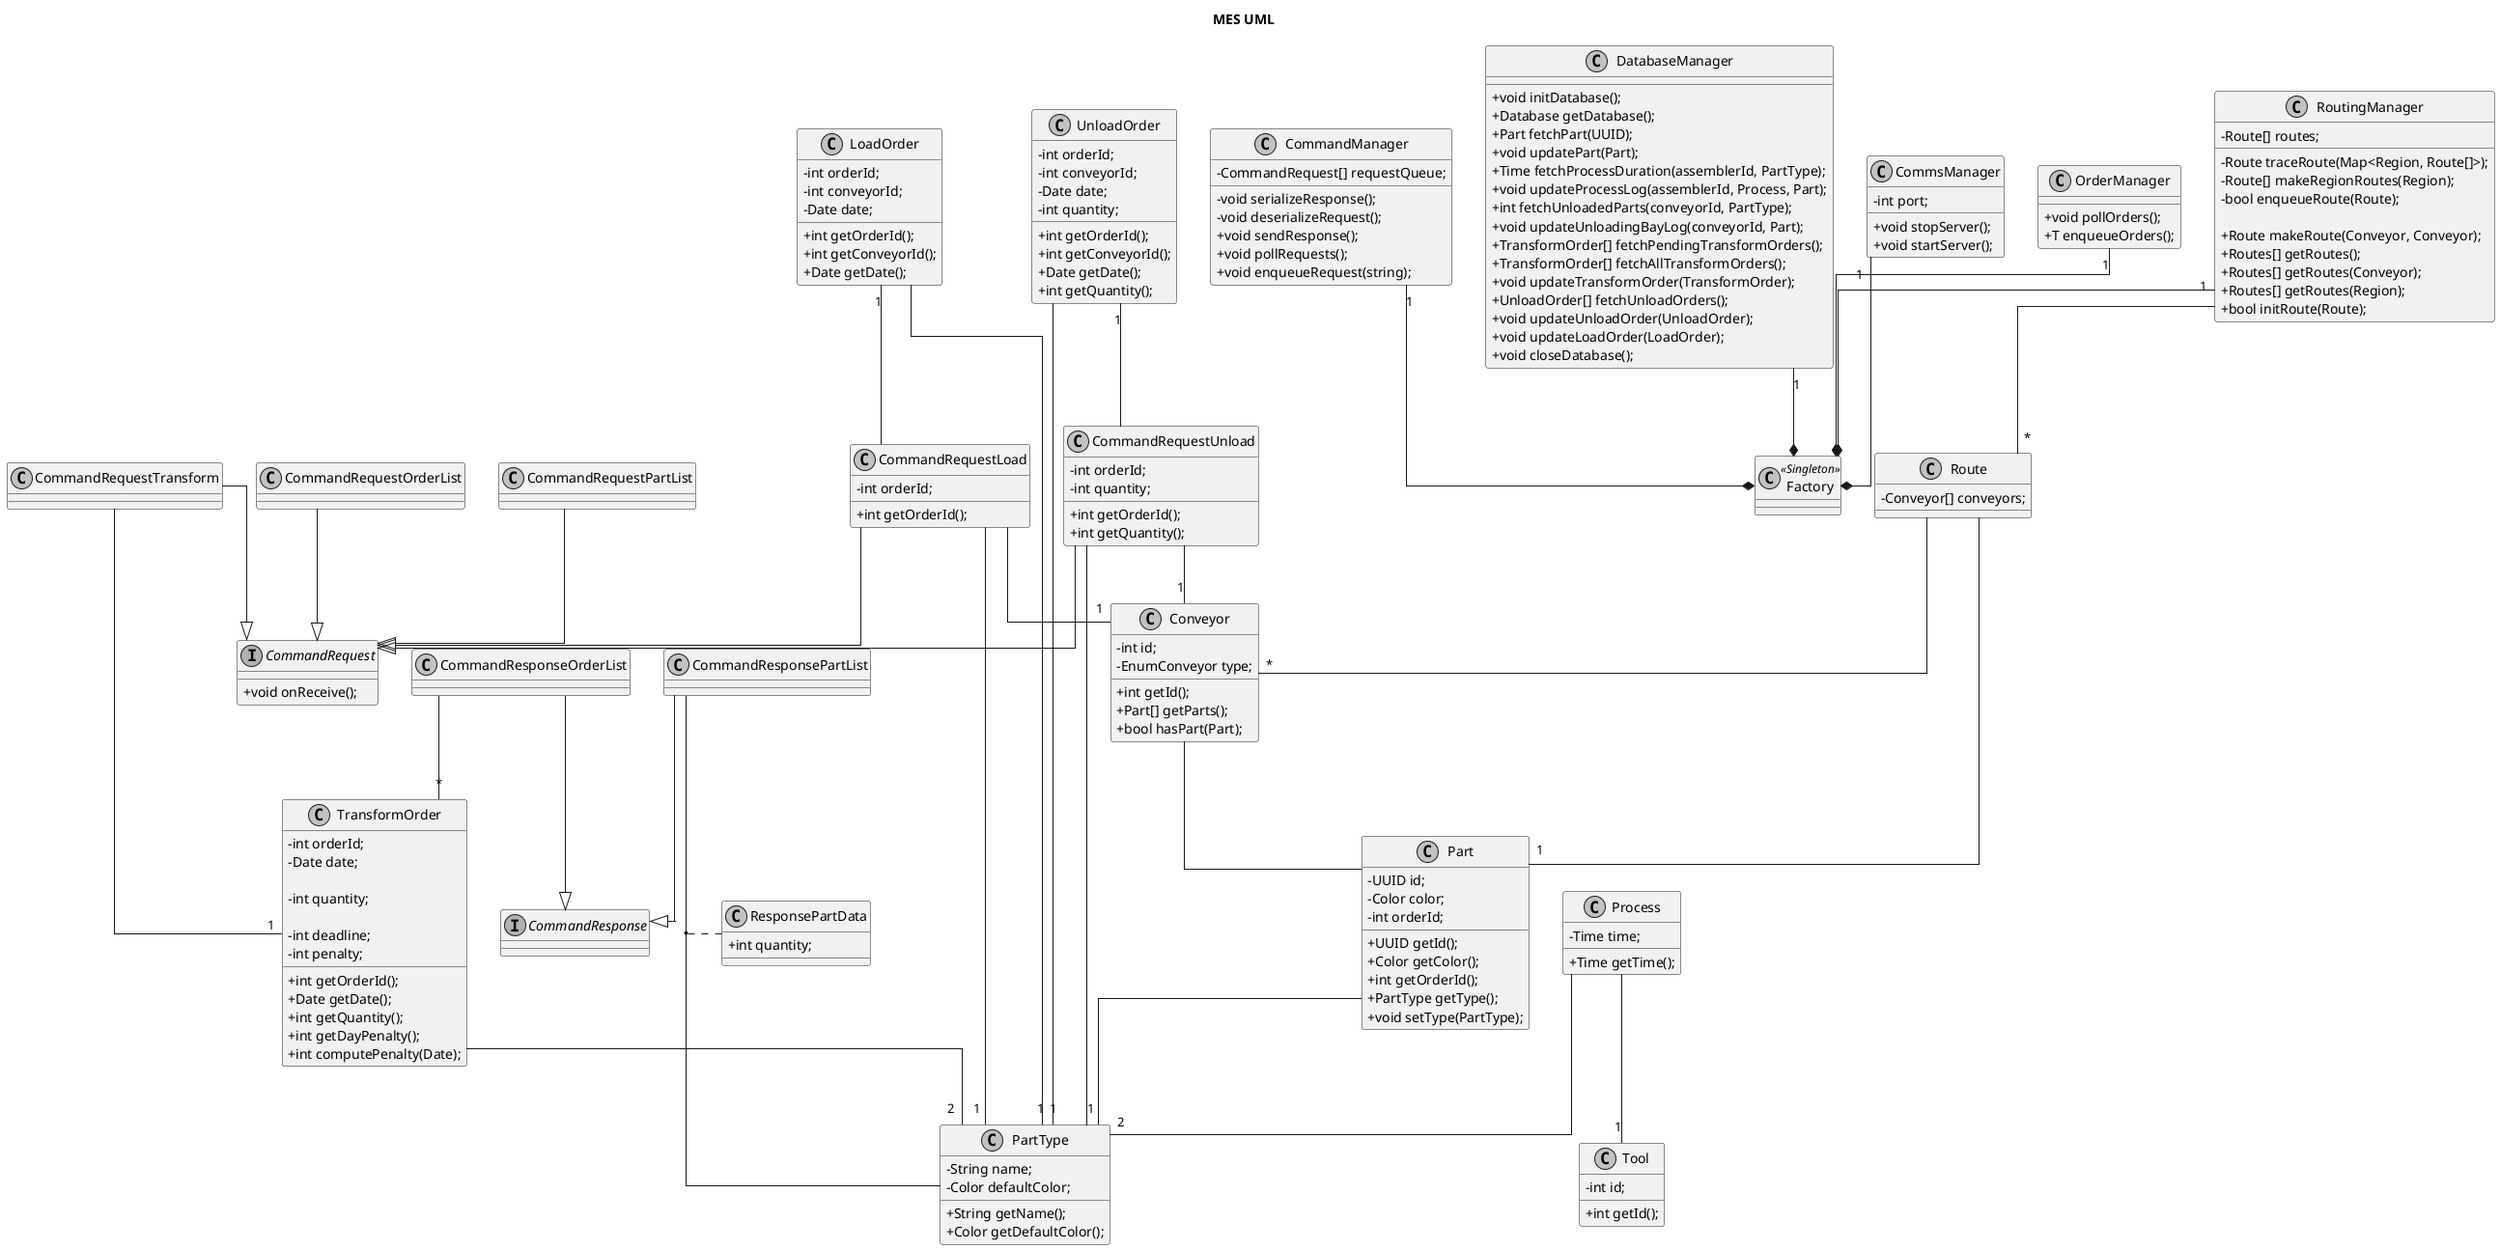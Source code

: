 @startuml
skinparam linetype ortho
skinparam Monochrome true
skinparam classAttributeIconSize 0

title MES UML

'Factory'
class Factory <<Singleton>> {

}

CommandManager "1"--* Factory
DatabaseManager "1"--* Factory
RoutingManager "1"--* Factory
CommsManager "1"--* Factory
OrderManager "1"--* Factory

/'

Basic blocks

'/

class PartType {
  - String name;
  - Color defaultColor;

  + String getName();
  + Color getDefaultColor();
}

class Part {
  - UUID id;
  - Color color;
  - int orderId;

  + UUID getId();
  + Color getColor();
  + int getOrderId();
  + PartType getType();
  + void setType(PartType);
}

Part -- PartType

class Tool {
  - int id;
  + int getId();
}

/'

Conveyors

'/

class Conveyor {
  - int id;
  - EnumConveyor type;

  + int getId();
  + Part[] getParts();
  + bool hasPart(Part);
}

Conveyor -- Part

/'

Processes

'/

class Process {
  - Time time;

  + Time getTime();
}

Process -- "2" PartType
Process -- "1" Tool

/'

Communication

'/

'Requests'

class CommandManager{
  - CommandRequest[] requestQueue;

  - void serializeResponse();
  - void deserializeRequest();
  + void sendResponse();
  + void pollRequests();
  + void enqueueRequest(string);
}

interface CommandRequest {
  + void onReceive();
}

class CommandRequestTransform {
}

CommandRequestTransform --|> CommandRequest
CommandRequestTransform --"1" TransformOrder
TransformOrder -- "2" PartType


class CommandRequestUnload {
  - int orderId;
  - int quantity;

  + int getOrderId();
  + int getQuantity();
}

CommandRequestUnload --|> CommandRequest
CommandRequestUnload -- "1" Conveyor
CommandRequestUnload -- "1" PartType

class CommandRequestLoad {
  - int orderId;

  + int getOrderId();
}

CommandRequestLoad --|> CommandRequest
CommandRequestLoad -- "1" Conveyor
CommandRequestLoad -- "1" PartType

class CommandRequestOrderList {
}

CommandRequestOrderList --|> CommandRequest

class CommandRequestPartList {
}

CommandRequestPartList --|> CommandRequest

'Orders'
class TransformOrder{
  - int orderId;
  - Date date;

  - int quantity;

  - int deadline;
  - int penalty;

  + int getOrderId();
  + Date getDate();
  + int getQuantity();
  + int getDayPenalty();
  + int computePenalty(Date);
}

class UnloadOrder{
  - int orderId;
	- int conveyorId;
  - Date date;
  - int quantity;

  + int getOrderId();
  + int getConveyorId();
  + Date getDate();
  + int getQuantity();
}

UnloadOrder --"1" PartType
UnloadOrder "1"-- CommandRequestUnload

class LoadOrder{
  - int orderId;
	- int conveyorId;
  - Date date;

  + int getOrderId();
  + int getConveyorId();
  + Date getDate();
}

LoadOrder --"1" PartType
LoadOrder "1"-- CommandRequestLoad

'Responses'

interface CommandResponse {
}

class CommandResponseOrderList {
}

CommandResponseOrderList --|> CommandResponse
CommandResponseOrderList --"*" TransformOrder

class CommandResponsePartList {
}

(CommandResponsePartList, PartType) .. ResponsePartData

class ResponsePartData { 
  + int quantity;
}

CommandResponsePartList --|> CommandResponse
/'

Routing

'/

class RoutingManager{
  - Route[] routes;

  - Route traceRoute(Map<Region, Route[]>);
  - Route[] makeRegionRoutes(Region);
  - bool enqueueRoute(Route);
  
  + Route makeRoute(Conveyor, Conveyor);
  + Routes[] getRoutes();
  + Routes[] getRoutes(Conveyor);
  + Routes[] getRoutes(Region);
  + bool initRoute(Route);
}

RoutingManager --"*" Route

class Route{
  -Conveyor[] conveyors;
}

Route --"*" Conveyor
Route --"1" Part

/'

Database

'/
class DatabaseManager{
  
  + void initDatabase();
  + Database getDatabase();
  + Part fetchPart(UUID);
  + void updatePart(Part);
  + Time fetchProcessDuration(assemblerId, PartType);
  + void updateProcessLog(assemblerId, Process, Part);
  + int fetchUnloadedParts(conveyorId, PartType);
  + void updateUnloadingBayLog(conveyorId, Part);
  + TransformOrder[] fetchPendingTransformOrders();
  + TransformOrder[] fetchAllTransformOrders();
  + void updateTransformOrder(TransformOrder);
  + UnloadOrder[] fetchUnloadOrders();
  + void updateUnloadOrder(UnloadOrder);
  + void updateLoadOrder(LoadOrder);
  + void closeDatabase();
}

/'

UDP Manager

'/
class CommsManager{
  - int port;

  + void stopServer();
  + void startServer();
}

/' 

Order Manager

'/

class OrderManager{

  + void pollOrders();
  + T enqueueOrders();
}

@enduml
